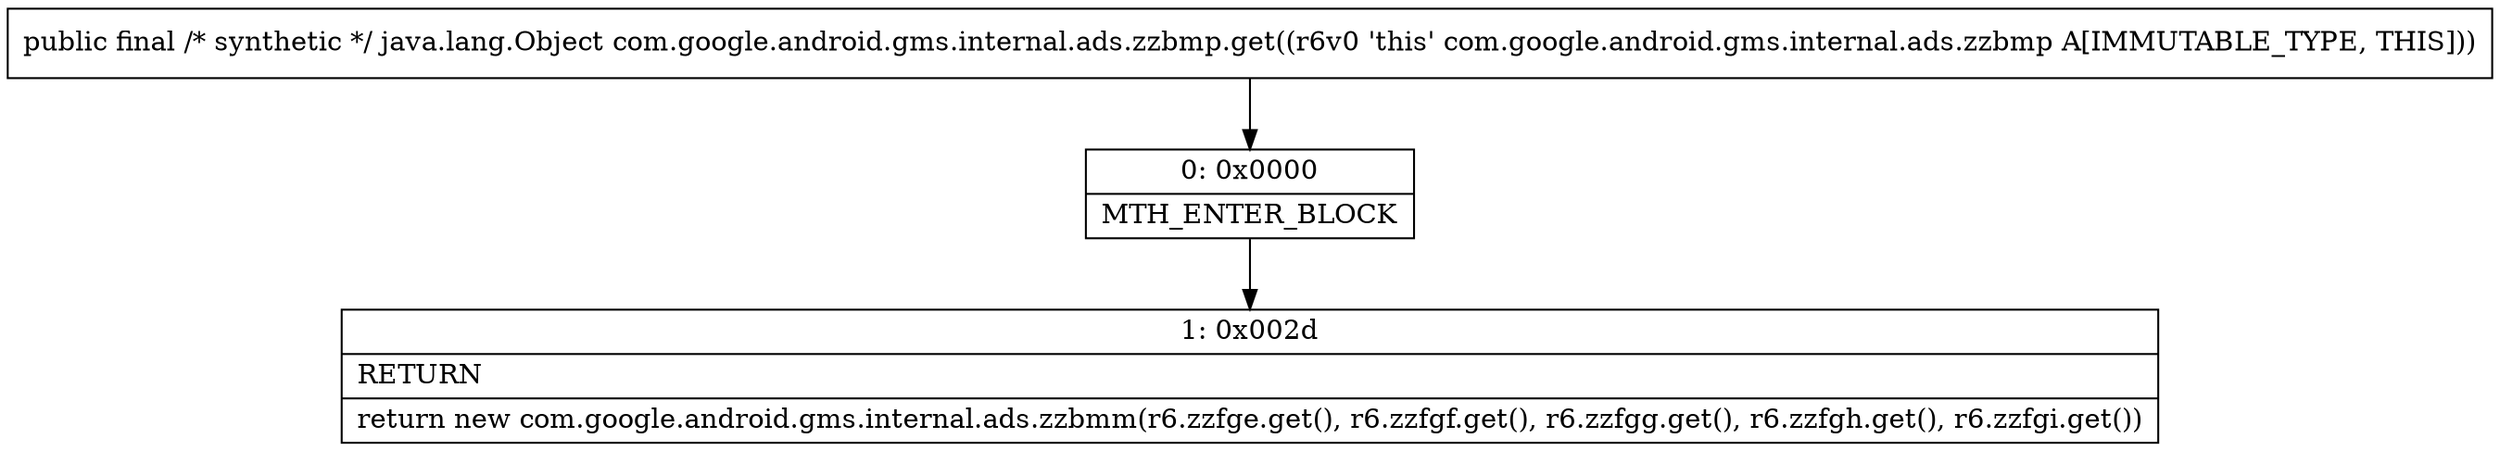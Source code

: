 digraph "CFG forcom.google.android.gms.internal.ads.zzbmp.get()Ljava\/lang\/Object;" {
Node_0 [shape=record,label="{0\:\ 0x0000|MTH_ENTER_BLOCK\l}"];
Node_1 [shape=record,label="{1\:\ 0x002d|RETURN\l|return new com.google.android.gms.internal.ads.zzbmm(r6.zzfge.get(), r6.zzfgf.get(), r6.zzfgg.get(), r6.zzfgh.get(), r6.zzfgi.get())\l}"];
MethodNode[shape=record,label="{public final \/* synthetic *\/ java.lang.Object com.google.android.gms.internal.ads.zzbmp.get((r6v0 'this' com.google.android.gms.internal.ads.zzbmp A[IMMUTABLE_TYPE, THIS])) }"];
MethodNode -> Node_0;
Node_0 -> Node_1;
}


